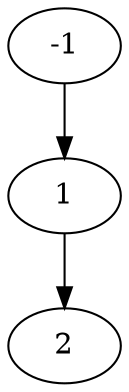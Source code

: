 digraph G {
	1;
	-1;
	2;

	-1 -> 1 [village=Stuttgart; name=Chestnut_Avenue; heightLimit=3; weight=10; primaryType=mainStreet; secondaryType=none;];
	1 -> 2 [village=Stuttgart; name=Konigsberger; heightLimit=3; weight=10; primaryType=sideStreet; secondaryType=none;];

}